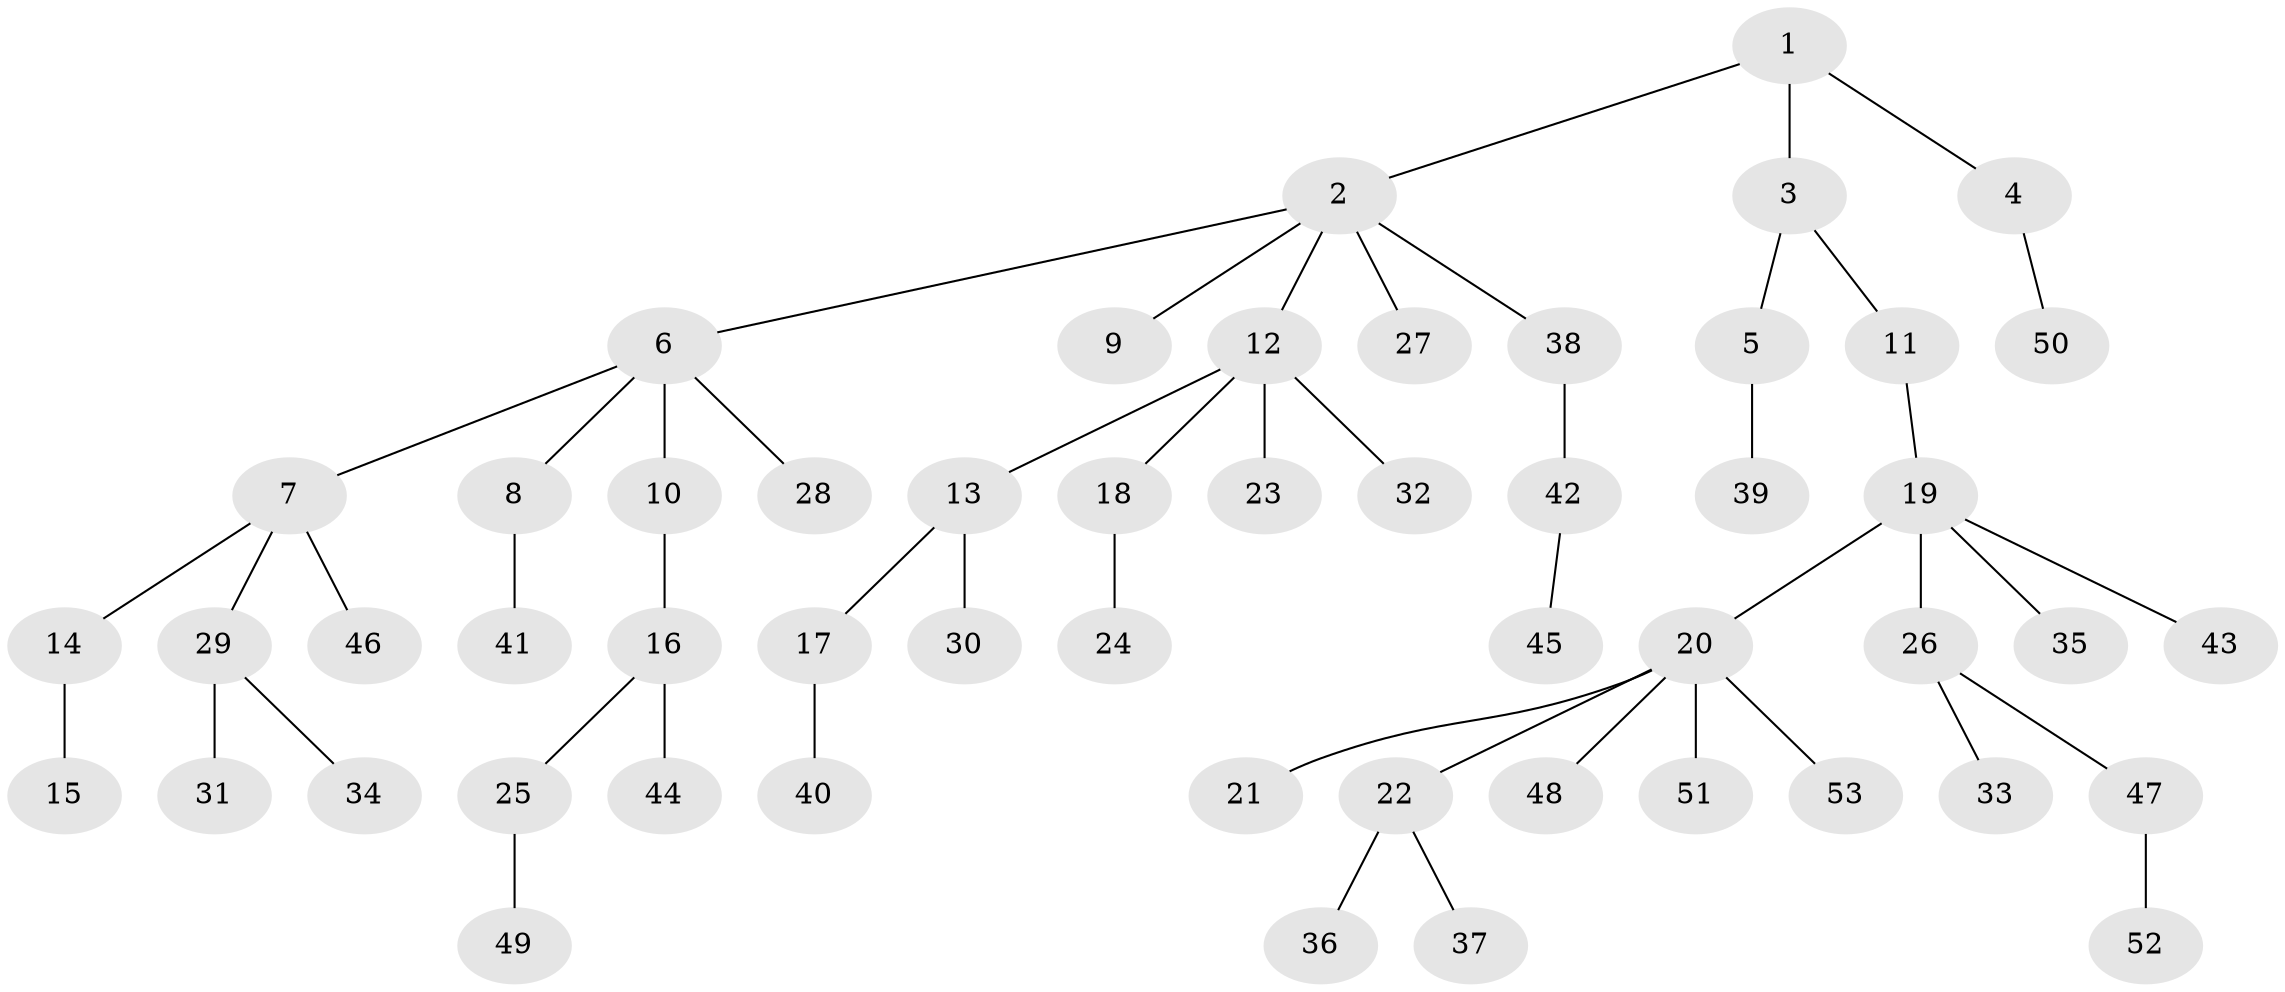 // Generated by graph-tools (version 1.1) at 2025/26/03/09/25 03:26:31]
// undirected, 53 vertices, 52 edges
graph export_dot {
graph [start="1"]
  node [color=gray90,style=filled];
  1;
  2;
  3;
  4;
  5;
  6;
  7;
  8;
  9;
  10;
  11;
  12;
  13;
  14;
  15;
  16;
  17;
  18;
  19;
  20;
  21;
  22;
  23;
  24;
  25;
  26;
  27;
  28;
  29;
  30;
  31;
  32;
  33;
  34;
  35;
  36;
  37;
  38;
  39;
  40;
  41;
  42;
  43;
  44;
  45;
  46;
  47;
  48;
  49;
  50;
  51;
  52;
  53;
  1 -- 2;
  1 -- 3;
  1 -- 4;
  2 -- 6;
  2 -- 9;
  2 -- 12;
  2 -- 27;
  2 -- 38;
  3 -- 5;
  3 -- 11;
  4 -- 50;
  5 -- 39;
  6 -- 7;
  6 -- 8;
  6 -- 10;
  6 -- 28;
  7 -- 14;
  7 -- 29;
  7 -- 46;
  8 -- 41;
  10 -- 16;
  11 -- 19;
  12 -- 13;
  12 -- 18;
  12 -- 23;
  12 -- 32;
  13 -- 17;
  13 -- 30;
  14 -- 15;
  16 -- 25;
  16 -- 44;
  17 -- 40;
  18 -- 24;
  19 -- 20;
  19 -- 26;
  19 -- 35;
  19 -- 43;
  20 -- 21;
  20 -- 22;
  20 -- 48;
  20 -- 51;
  20 -- 53;
  22 -- 36;
  22 -- 37;
  25 -- 49;
  26 -- 33;
  26 -- 47;
  29 -- 31;
  29 -- 34;
  38 -- 42;
  42 -- 45;
  47 -- 52;
}
